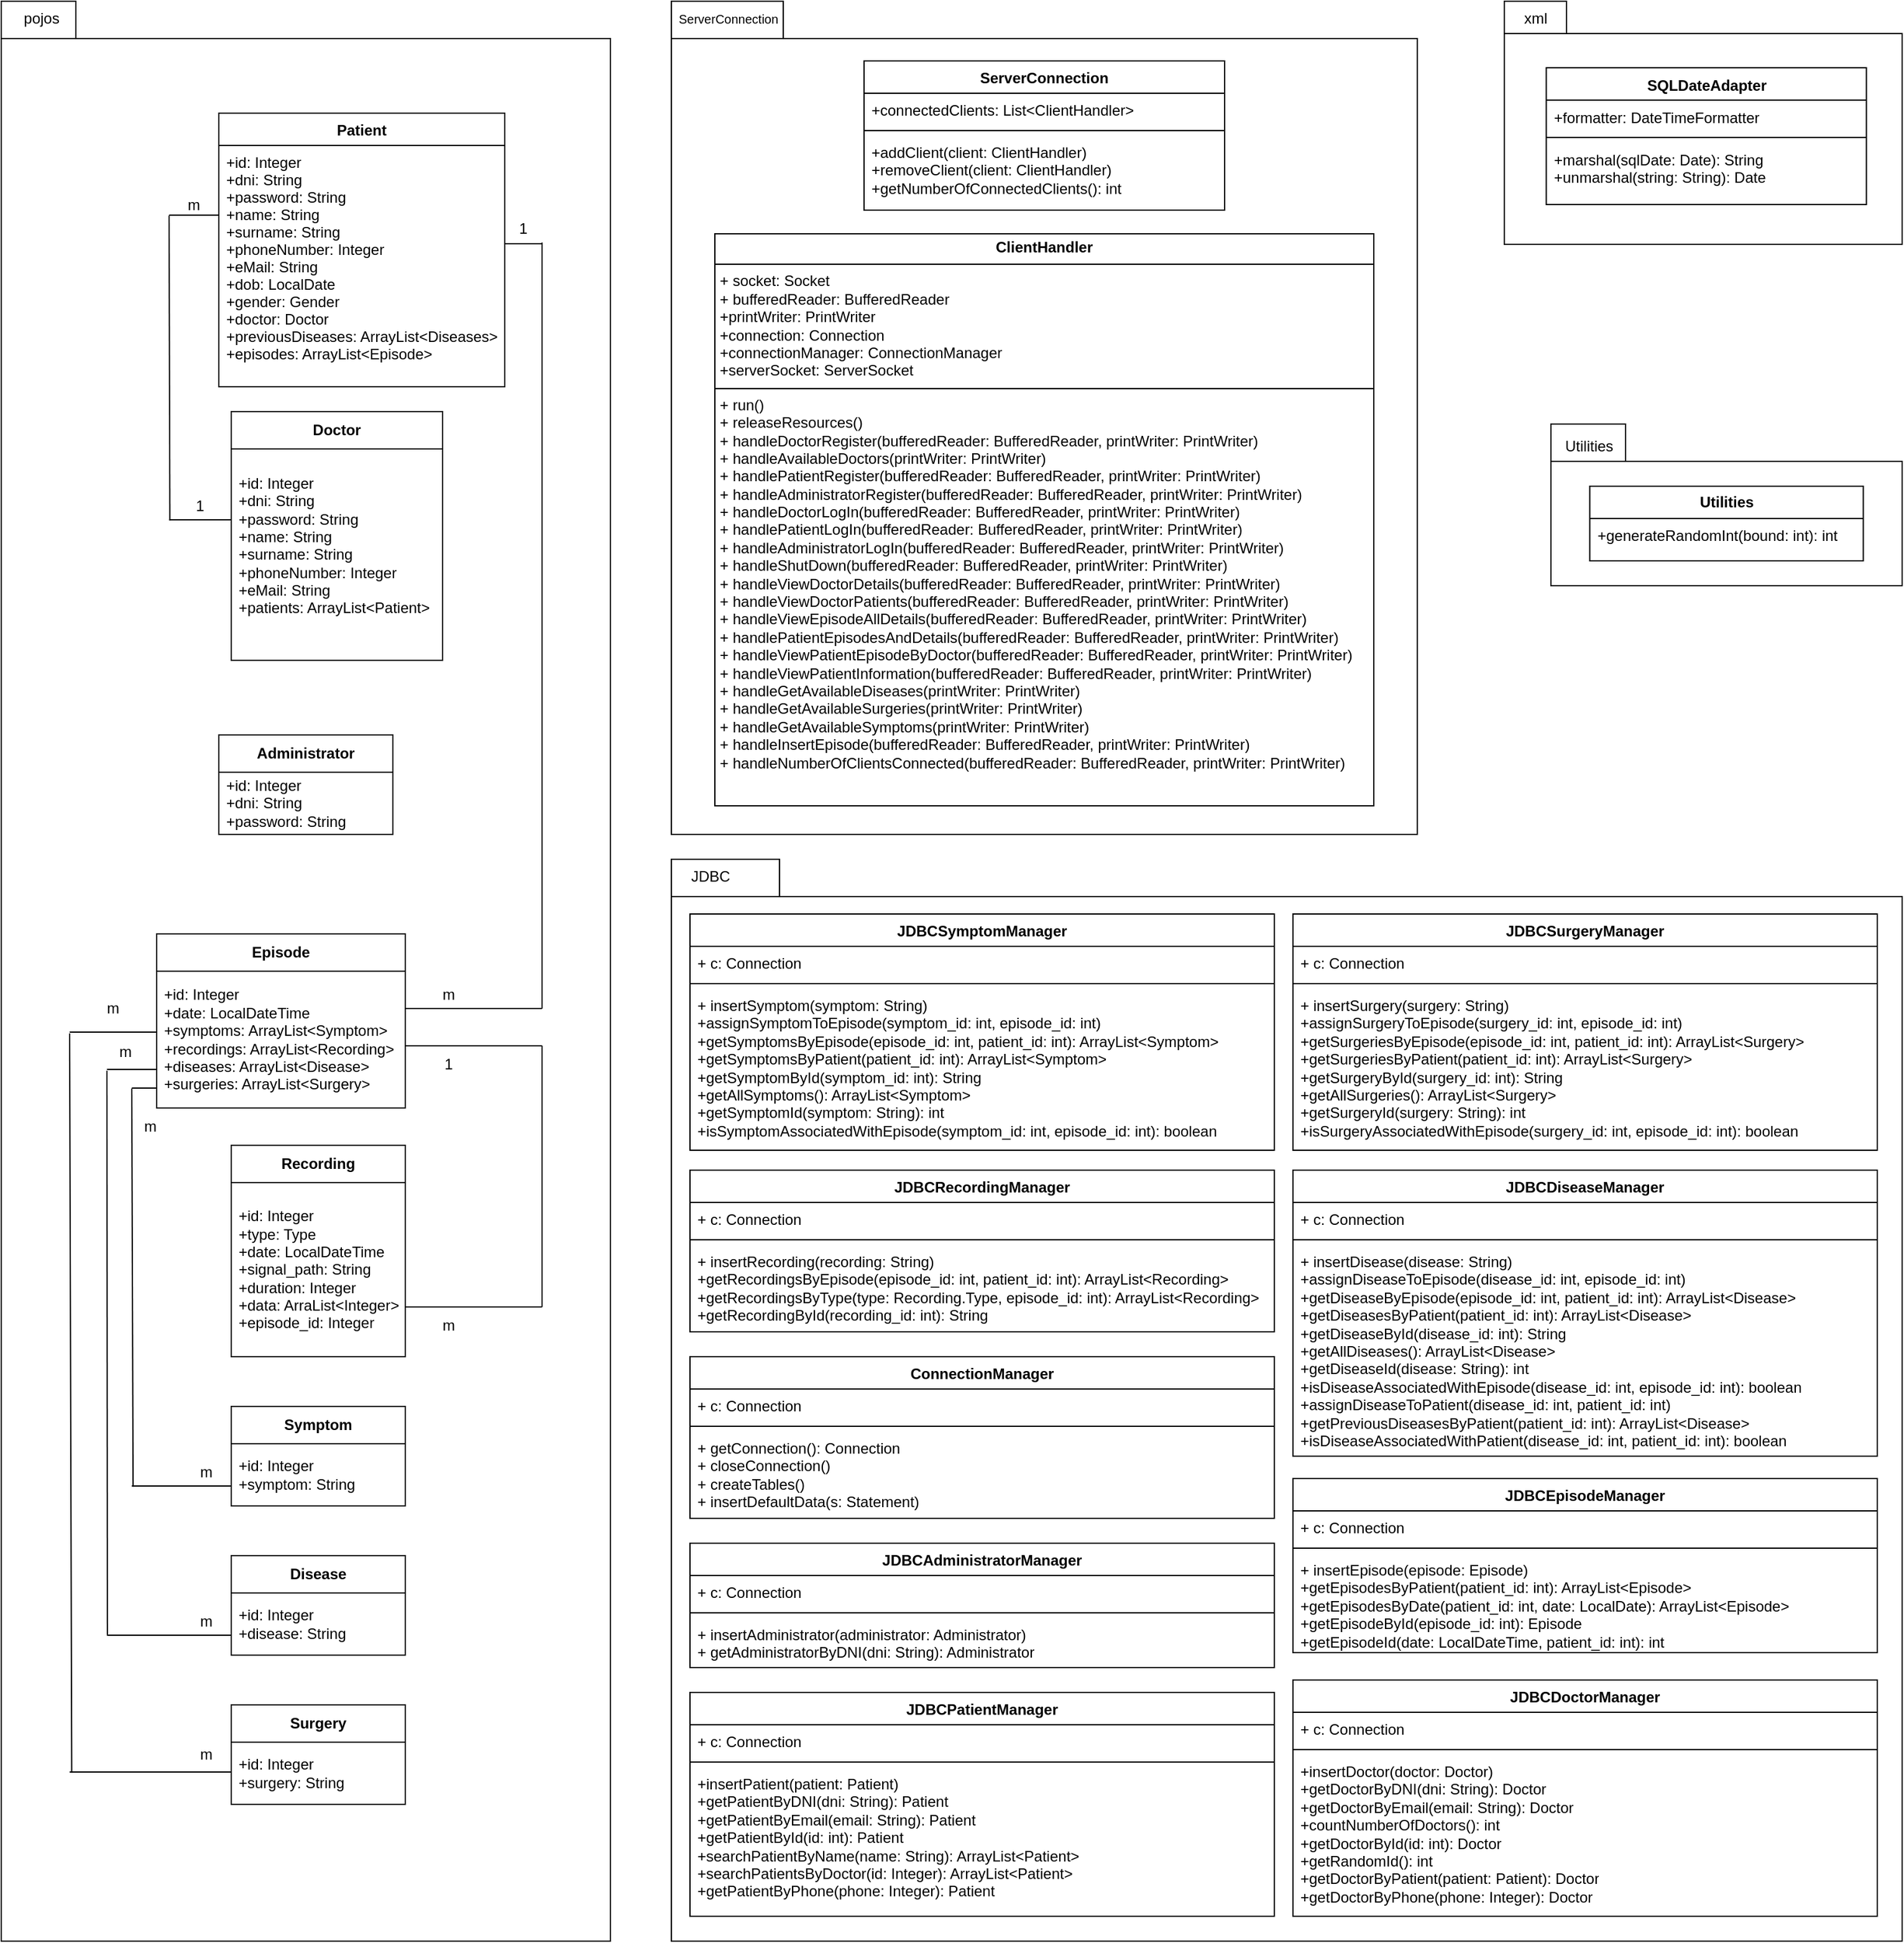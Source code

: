 <mxfile version="24.7.17">
  <diagram name="Page-1" id="b5b7bab2-c9e2-2cf4-8b2a-24fd1a2a6d21">
    <mxGraphModel dx="2607" dy="1595" grid="1" gridSize="10" guides="1" tooltips="1" connect="1" arrows="1" fold="1" page="1" pageScale="1" pageWidth="827" pageHeight="1169" background="none" math="0" shadow="0">
      <root>
        <mxCell id="0" />
        <mxCell id="1" parent="0" />
        <mxCell id="5eLfUW5XU-rrWtV8gKQU-41" value="" style="shape=folder;fontStyle=1;spacingTop=10;tabWidth=50;tabHeight=26;tabPosition=left;html=1;whiteSpace=wrap;" vertex="1" parent="1">
          <mxGeometry x="1724" y="160" width="320" height="195.5" as="geometry" />
        </mxCell>
        <mxCell id="7TiBjo5o14ytMJZtka74-466" value="" style="shape=folder;fontStyle=1;spacingTop=10;tabWidth=60;tabHeight=30;tabPosition=left;html=1;whiteSpace=wrap;" parent="1" vertex="1">
          <mxGeometry x="1761.5" y="500" width="282.5" height="130" as="geometry" />
        </mxCell>
        <mxCell id="YIBirZ61p6Ae0dMwOTf9-1" value="" style="shape=folder;fontStyle=1;spacingTop=10;tabWidth=60;tabHeight=30;tabPosition=left;html=1;whiteSpace=wrap;" parent="1" vertex="1">
          <mxGeometry x="515" y="160" width="490" height="1560" as="geometry" />
        </mxCell>
        <mxCell id="YIBirZ61p6Ae0dMwOTf9-2" value="Patient" style="swimlane;fontStyle=1;align=center;verticalAlign=top;childLayout=stackLayout;horizontal=1;startSize=26;horizontalStack=0;resizeParent=1;resizeLast=0;collapsible=1;marginBottom=0;rounded=0;shadow=0;strokeWidth=1;" parent="1" vertex="1">
          <mxGeometry x="690" y="250" width="230" height="220" as="geometry">
            <mxRectangle x="230" y="140" width="160" height="26" as="alternateBounds" />
          </mxGeometry>
        </mxCell>
        <mxCell id="YIBirZ61p6Ae0dMwOTf9-3" value="+id: Integer&#xa;+dni: String&#xa;+password: String&#xa;+name: String&#xa;+surname: String&#xa;+phoneNumber: Integer&#xa;+eMail: String&#xa;+dob: LocalDate&#xa;+gender: Gender&#xa;+doctor: Doctor&#xa;+previousDiseases: ArrayList&lt;Diseases&gt;&#xa;+episodes: ArrayList&lt;Episode&gt;&#xa;&#xa;" style="text;align=left;verticalAlign=top;spacingLeft=4;spacingRight=4;overflow=hidden;rotatable=0;points=[[0,0.5],[1,0.5]];portConstraint=eastwest;" parent="YIBirZ61p6Ae0dMwOTf9-2" vertex="1">
          <mxGeometry y="26" width="230" height="194" as="geometry" />
        </mxCell>
        <mxCell id="YIBirZ61p6Ae0dMwOTf9-4" value="&lt;b&gt;Doctor&lt;/b&gt;" style="swimlane;fontStyle=0;childLayout=stackLayout;horizontal=1;startSize=30;horizontalStack=0;resizeParent=1;resizeParentMax=0;resizeLast=0;collapsible=1;marginBottom=0;whiteSpace=wrap;html=1;" parent="1" vertex="1">
          <mxGeometry x="700" y="490" width="170" height="200" as="geometry" />
        </mxCell>
        <mxCell id="YIBirZ61p6Ae0dMwOTf9-5" value="+id: Integer&lt;div&gt;+dni: String&lt;/div&gt;&lt;div&gt;+password: String&lt;br&gt;&lt;div&gt;+name: String&lt;/div&gt;&lt;div&gt;+surname: String&lt;/div&gt;&lt;div&gt;&lt;span style=&quot;background-color: initial;&quot;&gt;+phoneNumber: Integer&lt;/span&gt;&lt;br&gt;&lt;/div&gt;&lt;div&gt;+eMail: String&lt;/div&gt;&lt;div&gt;+patients: ArrayList&amp;lt;Patient&amp;gt;&lt;/div&gt;&lt;div&gt;&lt;br&gt;&lt;/div&gt;&lt;/div&gt;" style="text;strokeColor=none;fillColor=none;align=left;verticalAlign=middle;spacingLeft=4;spacingRight=4;overflow=hidden;points=[[0,0.5],[1,0.5]];portConstraint=eastwest;rotatable=0;whiteSpace=wrap;html=1;" parent="YIBirZ61p6Ae0dMwOTf9-4" vertex="1">
          <mxGeometry y="30" width="170" height="170" as="geometry" />
        </mxCell>
        <mxCell id="YIBirZ61p6Ae0dMwOTf9-6" value="&lt;b&gt;Administrator&lt;/b&gt;" style="swimlane;fontStyle=0;childLayout=stackLayout;horizontal=1;startSize=30;horizontalStack=0;resizeParent=1;resizeParentMax=0;resizeLast=0;collapsible=1;marginBottom=0;whiteSpace=wrap;html=1;" parent="1" vertex="1">
          <mxGeometry x="690" y="750" width="140" height="80" as="geometry" />
        </mxCell>
        <mxCell id="YIBirZ61p6Ae0dMwOTf9-7" value="&lt;div&gt;+id: Integer&lt;br&gt;&lt;/div&gt;+dni: String&lt;div&gt;+password: String&lt;/div&gt;" style="text;strokeColor=none;fillColor=none;align=left;verticalAlign=middle;spacingLeft=4;spacingRight=4;overflow=hidden;points=[[0,0.5],[1,0.5]];portConstraint=eastwest;rotatable=0;whiteSpace=wrap;html=1;" parent="YIBirZ61p6Ae0dMwOTf9-6" vertex="1">
          <mxGeometry y="30" width="140" height="50" as="geometry" />
        </mxCell>
        <mxCell id="YIBirZ61p6Ae0dMwOTf9-10" value="&lt;b&gt;Episode&lt;/b&gt;" style="swimlane;fontStyle=0;childLayout=stackLayout;horizontal=1;startSize=30;horizontalStack=0;resizeParent=1;resizeParentMax=0;resizeLast=0;collapsible=1;marginBottom=0;whiteSpace=wrap;html=1;" parent="1" vertex="1">
          <mxGeometry x="640" y="910" width="200" height="140" as="geometry" />
        </mxCell>
        <mxCell id="YIBirZ61p6Ae0dMwOTf9-11" value="+id: Integer&lt;div&gt;+date: LocalDateTime&lt;/div&gt;&lt;div&gt;+symptoms: ArrayList&amp;lt;Symptom&amp;gt;&lt;/div&gt;&lt;div&gt;+recordings: ArrayList&amp;lt;Recording&amp;gt;&lt;br&gt;&lt;/div&gt;&lt;div&gt;+diseases: ArrayList&amp;lt;Disease&amp;gt;&lt;/div&gt;&lt;div&gt;+surgeries: ArrayList&amp;lt;Surgery&amp;gt;&lt;/div&gt;" style="text;strokeColor=none;fillColor=none;align=left;verticalAlign=middle;spacingLeft=4;spacingRight=4;overflow=hidden;points=[[0,0.5],[1,0.5]];portConstraint=eastwest;rotatable=0;whiteSpace=wrap;html=1;" parent="YIBirZ61p6Ae0dMwOTf9-10" vertex="1">
          <mxGeometry y="30" width="200" height="110" as="geometry" />
        </mxCell>
        <mxCell id="YIBirZ61p6Ae0dMwOTf9-12" value="&lt;b&gt;Recording&lt;/b&gt;" style="swimlane;fontStyle=0;childLayout=stackLayout;horizontal=1;startSize=30;horizontalStack=0;resizeParent=1;resizeParentMax=0;resizeLast=0;collapsible=1;marginBottom=0;whiteSpace=wrap;html=1;" parent="1" vertex="1">
          <mxGeometry x="700" y="1080" width="140" height="170" as="geometry" />
        </mxCell>
        <mxCell id="YIBirZ61p6Ae0dMwOTf9-13" value="+id: Integer&lt;div&gt;+type: Type&lt;/div&gt;&lt;div&gt;+date: LocalDateTime&lt;/div&gt;&lt;div&gt;+signal_path: String&lt;/div&gt;&lt;div&gt;+duration: Integer&lt;/div&gt;&lt;div&gt;+data: ArraList&amp;lt;Integer&amp;gt;&lt;/div&gt;&lt;div&gt;+episode_id: Integer&lt;/div&gt;" style="text;strokeColor=none;fillColor=none;align=left;verticalAlign=middle;spacingLeft=4;spacingRight=4;overflow=hidden;points=[[0,0.5],[1,0.5]];portConstraint=eastwest;rotatable=0;whiteSpace=wrap;html=1;" parent="YIBirZ61p6Ae0dMwOTf9-12" vertex="1">
          <mxGeometry y="30" width="140" height="140" as="geometry" />
        </mxCell>
        <mxCell id="YIBirZ61p6Ae0dMwOTf9-16" value="" style="line;strokeWidth=1;fillColor=none;align=left;verticalAlign=middle;spacingTop=-1;spacingLeft=3;spacingRight=3;rotatable=0;labelPosition=right;points=[];portConstraint=eastwest;strokeColor=inherit;" parent="1" vertex="1">
          <mxGeometry x="920" y="351" width="30" height="8" as="geometry" />
        </mxCell>
        <mxCell id="YIBirZ61p6Ae0dMwOTf9-17" value="" style="line;strokeWidth=1;fillColor=none;align=left;verticalAlign=middle;spacingTop=-1;spacingLeft=3;spacingRight=3;rotatable=0;labelPosition=right;points=[];portConstraint=eastwest;strokeColor=inherit;" parent="1" vertex="1">
          <mxGeometry x="840" y="966" width="110" height="8" as="geometry" />
        </mxCell>
        <mxCell id="YIBirZ61p6Ae0dMwOTf9-18" value="" style="endArrow=none;html=1;rounded=0;entryX=0.811;entryY=0.697;entryDx=0;entryDy=0;entryPerimeter=0;" parent="1" edge="1">
          <mxGeometry width="50" height="50" relative="1" as="geometry">
            <mxPoint x="950" y="970" as="sourcePoint" />
            <mxPoint x="950" y="353.996" as="targetPoint" />
          </mxGeometry>
        </mxCell>
        <mxCell id="YIBirZ61p6Ae0dMwOTf9-19" value="" style="line;strokeWidth=1;fillColor=none;align=left;verticalAlign=middle;spacingTop=-1;spacingLeft=3;spacingRight=3;rotatable=0;labelPosition=right;points=[];portConstraint=eastwest;strokeColor=inherit;" parent="1" vertex="1">
          <mxGeometry x="970" y="320" height="320" as="geometry" />
        </mxCell>
        <mxCell id="YIBirZ61p6Ae0dMwOTf9-22" value="1" style="text;html=1;align=center;verticalAlign=middle;whiteSpace=wrap;rounded=0;" parent="1" vertex="1">
          <mxGeometry x="845" y="1000" width="60" height="30" as="geometry" />
        </mxCell>
        <mxCell id="YIBirZ61p6Ae0dMwOTf9-23" value="1" style="text;html=1;align=center;verticalAlign=middle;whiteSpace=wrap;rounded=0;" parent="1" vertex="1">
          <mxGeometry x="905" y="328" width="60" height="30" as="geometry" />
        </mxCell>
        <mxCell id="YIBirZ61p6Ae0dMwOTf9-24" value="m" style="text;html=1;align=center;verticalAlign=middle;whiteSpace=wrap;rounded=0;" parent="1" vertex="1">
          <mxGeometry x="845" y="1210" width="60" height="30" as="geometry" />
        </mxCell>
        <mxCell id="YIBirZ61p6Ae0dMwOTf9-25" value="m" style="text;html=1;align=center;verticalAlign=middle;whiteSpace=wrap;rounded=0;" parent="1" vertex="1">
          <mxGeometry x="845" y="944" width="60" height="30" as="geometry" />
        </mxCell>
        <mxCell id="YIBirZ61p6Ae0dMwOTf9-26" value="1" style="text;html=1;align=center;verticalAlign=middle;whiteSpace=wrap;rounded=0;" parent="1" vertex="1">
          <mxGeometry x="645" y="551" width="60" height="30" as="geometry" />
        </mxCell>
        <mxCell id="YIBirZ61p6Ae0dMwOTf9-27" value="m" style="text;html=1;align=center;verticalAlign=middle;whiteSpace=wrap;rounded=0;" parent="1" vertex="1">
          <mxGeometry x="640" y="309" width="60" height="30" as="geometry" />
        </mxCell>
        <mxCell id="YIBirZ61p6Ae0dMwOTf9-28" value="" style="line;strokeWidth=1;fillColor=none;align=left;verticalAlign=middle;spacingTop=-1;spacingLeft=3;spacingRight=3;rotatable=0;labelPosition=right;points=[];portConstraint=eastwest;strokeColor=inherit;" parent="1" vertex="1">
          <mxGeometry x="650" y="328" width="40" height="8" as="geometry" />
        </mxCell>
        <mxCell id="YIBirZ61p6Ae0dMwOTf9-29" value="" style="endArrow=none;html=1;rounded=0;entryX=0;entryY=0.542;entryDx=0;entryDy=0;entryPerimeter=0;exitX=0.013;exitY=0.572;exitDx=0;exitDy=0;exitPerimeter=0;" parent="1" source="YIBirZ61p6Ae0dMwOTf9-30" target="YIBirZ61p6Ae0dMwOTf9-28" edge="1">
          <mxGeometry width="50" height="50" relative="1" as="geometry">
            <mxPoint x="653" y="570" as="sourcePoint" />
            <mxPoint x="1110" y="480" as="targetPoint" />
          </mxGeometry>
        </mxCell>
        <mxCell id="YIBirZ61p6Ae0dMwOTf9-30" value="" style="line;strokeWidth=1;fillColor=none;align=left;verticalAlign=middle;spacingTop=-1;spacingLeft=3;spacingRight=3;rotatable=0;labelPosition=right;points=[];portConstraint=eastwest;strokeColor=inherit;" parent="1" vertex="1">
          <mxGeometry x="650" y="573" width="50" height="8" as="geometry" />
        </mxCell>
        <mxCell id="5eLfUW5XU-rrWtV8gKQU-5" value="" style="endArrow=none;html=1;rounded=0;" edge="1" parent="1">
          <mxGeometry width="50" height="50" relative="1" as="geometry">
            <mxPoint x="950" y="1210" as="sourcePoint" />
            <mxPoint x="950" y="1000" as="targetPoint" />
          </mxGeometry>
        </mxCell>
        <mxCell id="5eLfUW5XU-rrWtV8gKQU-6" value="" style="endArrow=none;html=1;rounded=0;" edge="1" parent="1">
          <mxGeometry width="50" height="50" relative="1" as="geometry">
            <mxPoint x="840" y="1210" as="sourcePoint" />
            <mxPoint x="950" y="1210" as="targetPoint" />
          </mxGeometry>
        </mxCell>
        <mxCell id="5eLfUW5XU-rrWtV8gKQU-7" value="" style="endArrow=none;html=1;rounded=0;" edge="1" parent="1">
          <mxGeometry width="50" height="50" relative="1" as="geometry">
            <mxPoint x="840" y="1000" as="sourcePoint" />
            <mxPoint x="950" y="1000" as="targetPoint" />
          </mxGeometry>
        </mxCell>
        <mxCell id="5eLfUW5XU-rrWtV8gKQU-8" value="&lt;b&gt;Symptom&lt;/b&gt;" style="swimlane;fontStyle=0;childLayout=stackLayout;horizontal=1;startSize=30;horizontalStack=0;resizeParent=1;resizeParentMax=0;resizeLast=0;collapsible=1;marginBottom=0;whiteSpace=wrap;html=1;" vertex="1" parent="1">
          <mxGeometry x="700" y="1290" width="140" height="80" as="geometry" />
        </mxCell>
        <mxCell id="5eLfUW5XU-rrWtV8gKQU-9" value="+id: Integer&lt;div&gt;+symptom: String&lt;/div&gt;" style="text;strokeColor=none;fillColor=none;align=left;verticalAlign=middle;spacingLeft=4;spacingRight=4;overflow=hidden;points=[[0,0.5],[1,0.5]];portConstraint=eastwest;rotatable=0;whiteSpace=wrap;html=1;" vertex="1" parent="5eLfUW5XU-rrWtV8gKQU-8">
          <mxGeometry y="30" width="140" height="50" as="geometry" />
        </mxCell>
        <mxCell id="5eLfUW5XU-rrWtV8gKQU-11" value="&lt;b&gt;Disease&lt;/b&gt;" style="swimlane;fontStyle=0;childLayout=stackLayout;horizontal=1;startSize=30;horizontalStack=0;resizeParent=1;resizeParentMax=0;resizeLast=0;collapsible=1;marginBottom=0;whiteSpace=wrap;html=1;" vertex="1" parent="1">
          <mxGeometry x="700" y="1410" width="140" height="80" as="geometry" />
        </mxCell>
        <mxCell id="5eLfUW5XU-rrWtV8gKQU-12" value="+id: Integer&lt;div&gt;+disease: String&lt;/div&gt;" style="text;strokeColor=none;fillColor=none;align=left;verticalAlign=middle;spacingLeft=4;spacingRight=4;overflow=hidden;points=[[0,0.5],[1,0.5]];portConstraint=eastwest;rotatable=0;whiteSpace=wrap;html=1;" vertex="1" parent="5eLfUW5XU-rrWtV8gKQU-11">
          <mxGeometry y="30" width="140" height="50" as="geometry" />
        </mxCell>
        <mxCell id="5eLfUW5XU-rrWtV8gKQU-13" value="&lt;b&gt;Surgery&lt;/b&gt;" style="swimlane;fontStyle=0;childLayout=stackLayout;horizontal=1;startSize=30;horizontalStack=0;resizeParent=1;resizeParentMax=0;resizeLast=0;collapsible=1;marginBottom=0;whiteSpace=wrap;html=1;" vertex="1" parent="1">
          <mxGeometry x="700" y="1530" width="140" height="80" as="geometry" />
        </mxCell>
        <mxCell id="5eLfUW5XU-rrWtV8gKQU-14" value="+id: Integer&lt;div&gt;+surgery: String&lt;/div&gt;" style="text;strokeColor=none;fillColor=none;align=left;verticalAlign=middle;spacingLeft=4;spacingRight=4;overflow=hidden;points=[[0,0.5],[1,0.5]];portConstraint=eastwest;rotatable=0;whiteSpace=wrap;html=1;" vertex="1" parent="5eLfUW5XU-rrWtV8gKQU-13">
          <mxGeometry y="30" width="140" height="50" as="geometry" />
        </mxCell>
        <mxCell id="5eLfUW5XU-rrWtV8gKQU-20" value="" style="line;strokeWidth=1;fillColor=none;align=left;verticalAlign=middle;spacingTop=-1;spacingLeft=3;spacingRight=3;rotatable=0;labelPosition=right;points=[];portConstraint=eastwest;strokeColor=inherit;" vertex="1" parent="1">
          <mxGeometry x="620" y="1030" width="20" height="8" as="geometry" />
        </mxCell>
        <mxCell id="5eLfUW5XU-rrWtV8gKQU-21" value="" style="endArrow=none;html=1;rounded=0;entryX=0;entryY=0.542;entryDx=0;entryDy=0;entryPerimeter=0;exitX=0.013;exitY=0.572;exitDx=0;exitDy=0;exitPerimeter=0;" edge="1" parent="1" source="5eLfUW5XU-rrWtV8gKQU-22" target="5eLfUW5XU-rrWtV8gKQU-20">
          <mxGeometry width="50" height="50" relative="1" as="geometry">
            <mxPoint x="603" y="1272" as="sourcePoint" />
            <mxPoint x="1060" y="1182" as="targetPoint" />
          </mxGeometry>
        </mxCell>
        <mxCell id="5eLfUW5XU-rrWtV8gKQU-22" value="" style="line;strokeWidth=1;fillColor=none;align=left;verticalAlign=middle;spacingTop=-1;spacingLeft=3;spacingRight=3;rotatable=0;labelPosition=right;points=[];portConstraint=eastwest;strokeColor=inherit;" vertex="1" parent="1">
          <mxGeometry x="620" y="1350" width="80" height="8" as="geometry" />
        </mxCell>
        <mxCell id="5eLfUW5XU-rrWtV8gKQU-23" value="" style="line;strokeWidth=1;fillColor=none;align=left;verticalAlign=middle;spacingTop=-1;spacingLeft=3;spacingRight=3;rotatable=0;labelPosition=right;points=[];portConstraint=eastwest;strokeColor=inherit;" vertex="1" parent="1">
          <mxGeometry x="600" y="880" width="40" height="278" as="geometry" />
        </mxCell>
        <mxCell id="5eLfUW5XU-rrWtV8gKQU-24" value="" style="endArrow=none;html=1;rounded=0;exitX=0.004;exitY=0.44;exitDx=0;exitDy=0;exitPerimeter=0;" edge="1" parent="1" source="5eLfUW5XU-rrWtV8gKQU-25">
          <mxGeometry width="50" height="50" relative="1" as="geometry">
            <mxPoint x="601.3" y="1449.996" as="sourcePoint" />
            <mxPoint x="600" y="1020" as="targetPoint" />
          </mxGeometry>
        </mxCell>
        <mxCell id="5eLfUW5XU-rrWtV8gKQU-25" value="" style="line;strokeWidth=1;fillColor=none;align=left;verticalAlign=middle;spacingTop=-1;spacingLeft=3;spacingRight=3;rotatable=0;labelPosition=right;points=[];portConstraint=eastwest;strokeColor=inherit;" vertex="1" parent="1">
          <mxGeometry x="600" y="1470" width="100" height="8" as="geometry" />
        </mxCell>
        <mxCell id="5eLfUW5XU-rrWtV8gKQU-26" value="m" style="text;html=1;align=center;verticalAlign=middle;whiteSpace=wrap;rounded=0;" vertex="1" parent="1">
          <mxGeometry x="585" y="990" width="60" height="30" as="geometry" />
        </mxCell>
        <mxCell id="5eLfUW5XU-rrWtV8gKQU-27" value="m" style="text;html=1;align=center;verticalAlign=middle;whiteSpace=wrap;rounded=0;" vertex="1" parent="1">
          <mxGeometry x="605" y="1050" width="60" height="30" as="geometry" />
        </mxCell>
        <mxCell id="5eLfUW5XU-rrWtV8gKQU-28" value="m" style="text;html=1;align=center;verticalAlign=middle;whiteSpace=wrap;rounded=0;" vertex="1" parent="1">
          <mxGeometry x="650" y="1448" width="60" height="30" as="geometry" />
        </mxCell>
        <mxCell id="5eLfUW5XU-rrWtV8gKQU-29" value="m" style="text;html=1;align=center;verticalAlign=middle;whiteSpace=wrap;rounded=0;" vertex="1" parent="1">
          <mxGeometry x="650" y="1328" width="60" height="30" as="geometry" />
        </mxCell>
        <mxCell id="5eLfUW5XU-rrWtV8gKQU-32" value="" style="line;strokeWidth=1;fillColor=none;align=left;verticalAlign=middle;spacingTop=-1;spacingLeft=3;spacingRight=3;rotatable=0;labelPosition=right;points=[];portConstraint=eastwest;strokeColor=inherit;" vertex="1" parent="1">
          <mxGeometry x="570" y="710" width="70" height="558" as="geometry" />
        </mxCell>
        <mxCell id="5eLfUW5XU-rrWtV8gKQU-33" value="" style="endArrow=none;html=1;rounded=0;entryX=0;entryY=0.542;entryDx=0;entryDy=0;entryPerimeter=0;exitX=0.013;exitY=0.572;exitDx=0;exitDy=0;exitPerimeter=0;" edge="1" parent="1" source="5eLfUW5XU-rrWtV8gKQU-34" target="5eLfUW5XU-rrWtV8gKQU-32">
          <mxGeometry width="50" height="50" relative="1" as="geometry">
            <mxPoint x="603" y="1502" as="sourcePoint" />
            <mxPoint x="1060" y="1412" as="targetPoint" />
            <Array as="points">
              <mxPoint x="570" y="990" />
            </Array>
          </mxGeometry>
        </mxCell>
        <mxCell id="5eLfUW5XU-rrWtV8gKQU-34" value="" style="line;strokeWidth=1;fillColor=none;align=left;verticalAlign=middle;spacingTop=-1;spacingLeft=3;spacingRight=3;rotatable=0;labelPosition=right;points=[];portConstraint=eastwest;strokeColor=inherit;" vertex="1" parent="1">
          <mxGeometry x="570" y="1580" width="130" height="8" as="geometry" />
        </mxCell>
        <mxCell id="5eLfUW5XU-rrWtV8gKQU-35" value="m" style="text;html=1;align=center;verticalAlign=middle;whiteSpace=wrap;rounded=0;" vertex="1" parent="1">
          <mxGeometry x="575" y="955" width="60" height="30" as="geometry" />
        </mxCell>
        <mxCell id="5eLfUW5XU-rrWtV8gKQU-36" value="m" style="text;html=1;align=center;verticalAlign=middle;whiteSpace=wrap;rounded=0;" vertex="1" parent="1">
          <mxGeometry x="650" y="1555" width="60" height="30" as="geometry" />
        </mxCell>
        <mxCell id="5eLfUW5XU-rrWtV8gKQU-37" value="SQLDateAdapter" style="swimlane;fontStyle=1;align=center;verticalAlign=top;childLayout=stackLayout;horizontal=1;startSize=26;horizontalStack=0;resizeParent=1;resizeParentMax=0;resizeLast=0;collapsible=1;marginBottom=0;whiteSpace=wrap;html=1;" vertex="1" parent="1">
          <mxGeometry x="1757.75" y="213.5" width="257.5" height="110" as="geometry" />
        </mxCell>
        <mxCell id="5eLfUW5XU-rrWtV8gKQU-38" value="+formatter: DateTimeFormatter" style="text;strokeColor=none;fillColor=none;align=left;verticalAlign=top;spacingLeft=4;spacingRight=4;overflow=hidden;rotatable=0;points=[[0,0.5],[1,0.5]];portConstraint=eastwest;whiteSpace=wrap;html=1;" vertex="1" parent="5eLfUW5XU-rrWtV8gKQU-37">
          <mxGeometry y="26" width="257.5" height="26" as="geometry" />
        </mxCell>
        <mxCell id="5eLfUW5XU-rrWtV8gKQU-39" value="" style="line;strokeWidth=1;fillColor=none;align=left;verticalAlign=middle;spacingTop=-1;spacingLeft=3;spacingRight=3;rotatable=0;labelPosition=right;points=[];portConstraint=eastwest;strokeColor=inherit;" vertex="1" parent="5eLfUW5XU-rrWtV8gKQU-37">
          <mxGeometry y="52" width="257.5" height="8" as="geometry" />
        </mxCell>
        <mxCell id="5eLfUW5XU-rrWtV8gKQU-40" value="+marshal(sqlDate: Date): String&lt;div&gt;+unmarshal(string: String): Date&lt;/div&gt;" style="text;strokeColor=none;fillColor=none;align=left;verticalAlign=top;spacingLeft=4;spacingRight=4;overflow=hidden;rotatable=0;points=[[0,0.5],[1,0.5]];portConstraint=eastwest;whiteSpace=wrap;html=1;" vertex="1" parent="5eLfUW5XU-rrWtV8gKQU-37">
          <mxGeometry y="60" width="257.5" height="50" as="geometry" />
        </mxCell>
        <mxCell id="5eLfUW5XU-rrWtV8gKQU-42" value="xml" style="text;strokeColor=none;fillColor=none;spacingLeft=4;spacingRight=4;overflow=hidden;rotatable=0;points=[[0,0.5],[1,0.5]];portConstraint=eastwest;fontSize=12;whiteSpace=wrap;html=1;" vertex="1" parent="1">
          <mxGeometry x="1734" y="160" width="40" height="30" as="geometry" />
        </mxCell>
        <mxCell id="5eLfUW5XU-rrWtV8gKQU-43" value="&lt;div style=&quot;&quot;&gt;&lt;span style=&quot;background-color: initial;&quot;&gt;&lt;font style=&quot;font-size: 12px;&quot;&gt;pojos&lt;/font&gt;&lt;/span&gt;&lt;/div&gt;" style="text;strokeColor=none;fillColor=none;spacingLeft=4;spacingRight=4;overflow=hidden;rotatable=0;points=[[0,0.5],[1,0.5]];portConstraint=eastwest;fontSize=12;whiteSpace=wrap;html=1;align=center;" vertex="1" parent="1">
          <mxGeometry x="520" y="160" width="55" height="20" as="geometry" />
        </mxCell>
        <mxCell id="5eLfUW5XU-rrWtV8gKQU-45" value="&lt;b&gt;Utilities&lt;/b&gt;" style="swimlane;fontStyle=0;childLayout=stackLayout;horizontal=1;startSize=26;fillColor=none;horizontalStack=0;resizeParent=1;resizeParentMax=0;resizeLast=0;collapsible=1;marginBottom=0;whiteSpace=wrap;html=1;" vertex="1" parent="1">
          <mxGeometry x="1792.75" y="550" width="220" height="60" as="geometry" />
        </mxCell>
        <mxCell id="5eLfUW5XU-rrWtV8gKQU-46" value="+generateRandomInt(bound: int): int" style="text;strokeColor=none;fillColor=none;align=left;verticalAlign=top;spacingLeft=4;spacingRight=4;overflow=hidden;rotatable=0;points=[[0,0.5],[1,0.5]];portConstraint=eastwest;whiteSpace=wrap;html=1;" vertex="1" parent="5eLfUW5XU-rrWtV8gKQU-45">
          <mxGeometry y="26" width="220" height="34" as="geometry" />
        </mxCell>
        <mxCell id="5eLfUW5XU-rrWtV8gKQU-49" value="&lt;font style=&quot;font-size: 12px;&quot;&gt;Utilities&lt;/font&gt;" style="text;strokeColor=none;fillColor=none;spacingLeft=4;spacingRight=4;overflow=hidden;rotatable=0;points=[[0,0.5],[1,0.5]];portConstraint=eastwest;fontSize=12;whiteSpace=wrap;html=1;" vertex="1" parent="1">
          <mxGeometry x="1766.5" y="504" width="50" height="30" as="geometry" />
        </mxCell>
        <mxCell id="5eLfUW5XU-rrWtV8gKQU-50" value="" style="shape=folder;fontStyle=1;spacingTop=10;tabWidth=90;tabHeight=30;tabPosition=left;html=1;whiteSpace=wrap;" vertex="1" parent="1">
          <mxGeometry x="1054" y="160" width="600" height="670" as="geometry" />
        </mxCell>
        <mxCell id="5eLfUW5XU-rrWtV8gKQU-51" value="&lt;font style=&quot;font-size: 10px;&quot;&gt;ServerConnection&lt;/font&gt;" style="text;strokeColor=none;fillColor=none;spacingLeft=4;spacingRight=4;overflow=hidden;rotatable=0;points=[[0,0.5],[1,0.5]];portConstraint=eastwest;fontSize=12;whiteSpace=wrap;html=1;" vertex="1" parent="1">
          <mxGeometry x="1054" y="160" width="120" height="30" as="geometry" />
        </mxCell>
        <mxCell id="5eLfUW5XU-rrWtV8gKQU-57" value="ServerConnection" style="swimlane;fontStyle=1;align=center;verticalAlign=top;childLayout=stackLayout;horizontal=1;startSize=26;horizontalStack=0;resizeParent=1;resizeParentMax=0;resizeLast=0;collapsible=1;marginBottom=0;whiteSpace=wrap;html=1;" vertex="1" parent="1">
          <mxGeometry x="1209" y="208" width="290" height="120" as="geometry" />
        </mxCell>
        <mxCell id="5eLfUW5XU-rrWtV8gKQU-58" value="+connectedClients: List&amp;lt;ClientHandler&amp;gt;" style="text;strokeColor=none;fillColor=none;align=left;verticalAlign=top;spacingLeft=4;spacingRight=4;overflow=hidden;rotatable=0;points=[[0,0.5],[1,0.5]];portConstraint=eastwest;whiteSpace=wrap;html=1;" vertex="1" parent="5eLfUW5XU-rrWtV8gKQU-57">
          <mxGeometry y="26" width="290" height="26" as="geometry" />
        </mxCell>
        <mxCell id="5eLfUW5XU-rrWtV8gKQU-59" value="" style="line;strokeWidth=1;fillColor=none;align=left;verticalAlign=middle;spacingTop=-1;spacingLeft=3;spacingRight=3;rotatable=0;labelPosition=right;points=[];portConstraint=eastwest;strokeColor=inherit;" vertex="1" parent="5eLfUW5XU-rrWtV8gKQU-57">
          <mxGeometry y="52" width="290" height="8" as="geometry" />
        </mxCell>
        <mxCell id="5eLfUW5XU-rrWtV8gKQU-60" value="+addClient(client: ClientHandler)&lt;div&gt;+removeClient(client: ClientHandler)&lt;div&gt;+getNumberOfConnectedClients(): int&lt;div&gt;&lt;br&gt;&lt;/div&gt;&lt;/div&gt;&lt;/div&gt;" style="text;strokeColor=none;fillColor=none;align=left;verticalAlign=top;spacingLeft=4;spacingRight=4;overflow=hidden;rotatable=0;points=[[0,0.5],[1,0.5]];portConstraint=eastwest;whiteSpace=wrap;html=1;" vertex="1" parent="5eLfUW5XU-rrWtV8gKQU-57">
          <mxGeometry y="60" width="290" height="60" as="geometry" />
        </mxCell>
        <mxCell id="5eLfUW5XU-rrWtV8gKQU-61" value="&lt;p style=&quot;margin:0px;margin-top:4px;text-align:center;&quot;&gt;&lt;b&gt;ClientHandler&lt;/b&gt;&lt;/p&gt;&lt;hr size=&quot;1&quot; style=&quot;border-style:solid;&quot;&gt;&lt;p style=&quot;margin:0px;margin-left:4px;&quot;&gt;+ socket: Socket&lt;/p&gt;&lt;p style=&quot;margin:0px;margin-left:4px;&quot;&gt;+ bufferedReader: BufferedReader&lt;/p&gt;&lt;p style=&quot;margin:0px;margin-left:4px;&quot;&gt;+printWriter: PrintWriter&lt;/p&gt;&lt;p style=&quot;margin:0px;margin-left:4px;&quot;&gt;+connection: Connection&lt;/p&gt;&lt;p style=&quot;margin:0px;margin-left:4px;&quot;&gt;+connectionManager: ConnectionManager&lt;/p&gt;&lt;p style=&quot;margin:0px;margin-left:4px;&quot;&gt;+serverSocket: ServerSocket&lt;/p&gt;&lt;hr size=&quot;1&quot; style=&quot;border-style:solid;&quot;&gt;&lt;p style=&quot;margin:0px;margin-left:4px;&quot;&gt;+ run()&lt;/p&gt;&lt;p style=&quot;margin:0px;margin-left:4px;&quot;&gt;+ releaseResources()&lt;/p&gt;&lt;p style=&quot;margin:0px;margin-left:4px;&quot;&gt;+ handleDoctorRegister(bufferedReader: BufferedReader, printWriter: PrintWriter)&lt;/p&gt;&lt;p style=&quot;margin: 0px 0px 0px 4px;&quot;&gt;+ handleAvailableDoctors(printWriter: PrintWriter)&lt;/p&gt;&lt;p style=&quot;margin: 0px 0px 0px 4px;&quot;&gt;+ handlePatientRegister(bufferedReader: BufferedReader, printWriter: PrintWriter)&lt;/p&gt;&lt;p style=&quot;margin: 0px 0px 0px 4px;&quot;&gt;+ handleAdministratorRegister(bufferedReader: BufferedReader, printWriter: PrintWriter)&lt;/p&gt;&lt;p style=&quot;margin: 0px 0px 0px 4px;&quot;&gt;+ handleDoctorLogIn(bufferedReader: BufferedReader, printWriter: PrintWriter)&lt;/p&gt;&lt;p style=&quot;margin: 0px 0px 0px 4px;&quot;&gt;+ handlePatientLogIn(bufferedReader: BufferedReader, printWriter: PrintWriter)&lt;/p&gt;&lt;p style=&quot;margin: 0px 0px 0px 4px;&quot;&gt;+ handleAdministratorLogIn(bufferedReader: BufferedReader, printWriter: PrintWriter)&lt;/p&gt;&lt;p style=&quot;margin: 0px 0px 0px 4px;&quot;&gt;+ handleShutDown(bufferedReader: BufferedReader, printWriter: PrintWriter)&lt;/p&gt;&lt;p style=&quot;margin: 0px 0px 0px 4px;&quot;&gt;+ handleViewDoctorDetails(bufferedReader: BufferedReader, printWriter: PrintWriter)&lt;/p&gt;&lt;p style=&quot;margin: 0px 0px 0px 4px;&quot;&gt;+ handleViewDoctorPatients(bufferedReader: BufferedReader, printWriter: PrintWriter)&lt;/p&gt;&lt;p style=&quot;margin: 0px 0px 0px 4px;&quot;&gt;+ handleViewEpisodeAllDetails(bufferedReader: BufferedReader, printWriter: PrintWriter)&lt;/p&gt;&lt;p style=&quot;margin: 0px 0px 0px 4px;&quot;&gt;+ handlePatientEpisodesAndDetails(bufferedReader: BufferedReader, printWriter: PrintWriter)&lt;/p&gt;&lt;p style=&quot;margin: 0px 0px 0px 4px;&quot;&gt;+ handleViewPatientEpisodeByDoctor(bufferedReader: BufferedReader, printWriter: PrintWriter)&lt;/p&gt;&lt;p style=&quot;margin: 0px 0px 0px 4px;&quot;&gt;+ handleViewPatientInformation(&lt;span style=&quot;background-color: initial;&quot;&gt;bufferedReader: BufferedReader, printWriter: PrintWriter)&lt;/span&gt;&lt;/p&gt;&lt;p style=&quot;margin: 0px 0px 0px 4px;&quot;&gt;+ handleGetAvailableDiseases(printWriter: PrintWriter)&lt;/p&gt;&lt;p style=&quot;margin: 0px 0px 0px 4px;&quot;&gt;+ handleGetAvailableSurgeries(printWriter: PrintWriter)&lt;/p&gt;&lt;p style=&quot;margin: 0px 0px 0px 4px;&quot;&gt;&lt;span style=&quot;background-color: initial;&quot;&gt;+ handleGetAvailableSymptoms(printWriter: PrintWriter)&lt;/span&gt;&lt;br&gt;&lt;/p&gt;&lt;p style=&quot;margin: 0px 0px 0px 4px;&quot;&gt;&lt;span style=&quot;background-color: initial;&quot;&gt;+ handleInsertEpisode(bufferedReader: BufferedReader, printWriter: PrintWriter)&lt;/span&gt;&lt;/p&gt;&lt;p style=&quot;margin: 0px 0px 0px 4px;&quot;&gt;+ handleNumberOfClientsConnected(bufferedReader: BufferedReader, printWriter: PrintWriter)&lt;span style=&quot;background-color: initial;&quot;&gt;&lt;br&gt;&lt;/span&gt;&lt;/p&gt;" style="verticalAlign=top;align=left;overflow=fill;html=1;whiteSpace=wrap;" vertex="1" parent="1">
          <mxGeometry x="1089" y="347" width="530" height="460" as="geometry" />
        </mxCell>
        <mxCell id="5eLfUW5XU-rrWtV8gKQU-63" value="" style="shape=folder;fontStyle=1;spacingTop=10;tabWidth=60;tabHeight=30;tabPosition=left;html=1;whiteSpace=wrap;" vertex="1" parent="1">
          <mxGeometry x="1054" y="850" width="990" height="870" as="geometry" />
        </mxCell>
        <mxCell id="5eLfUW5XU-rrWtV8gKQU-64" value="JDBC" style="text;strokeColor=none;fillColor=none;spacingLeft=4;spacingRight=4;overflow=hidden;rotatable=0;points=[[0,0.5],[1,0.5]];portConstraint=eastwest;fontSize=12;whiteSpace=wrap;html=1;" vertex="1" parent="1">
          <mxGeometry x="1064" y="850" width="50" height="30" as="geometry" />
        </mxCell>
        <mxCell id="5eLfUW5XU-rrWtV8gKQU-65" value="JDBCSymptomManager" style="swimlane;fontStyle=1;align=center;verticalAlign=top;childLayout=stackLayout;horizontal=1;startSize=26;horizontalStack=0;resizeParent=1;resizeParentMax=0;resizeLast=0;collapsible=1;marginBottom=0;whiteSpace=wrap;html=1;" vertex="1" parent="1">
          <mxGeometry x="1069" y="894" width="470" height="190" as="geometry" />
        </mxCell>
        <mxCell id="5eLfUW5XU-rrWtV8gKQU-66" value="+ c: Connection" style="text;strokeColor=none;fillColor=none;align=left;verticalAlign=top;spacingLeft=4;spacingRight=4;overflow=hidden;rotatable=0;points=[[0,0.5],[1,0.5]];portConstraint=eastwest;whiteSpace=wrap;html=1;" vertex="1" parent="5eLfUW5XU-rrWtV8gKQU-65">
          <mxGeometry y="26" width="470" height="26" as="geometry" />
        </mxCell>
        <mxCell id="5eLfUW5XU-rrWtV8gKQU-67" value="" style="line;strokeWidth=1;fillColor=none;align=left;verticalAlign=middle;spacingTop=-1;spacingLeft=3;spacingRight=3;rotatable=0;labelPosition=right;points=[];portConstraint=eastwest;strokeColor=inherit;" vertex="1" parent="5eLfUW5XU-rrWtV8gKQU-65">
          <mxGeometry y="52" width="470" height="8" as="geometry" />
        </mxCell>
        <mxCell id="5eLfUW5XU-rrWtV8gKQU-68" value="+ insertSymptom(symptom: String)&lt;div&gt;+assignSymptomToEpisode(symptom_id: int, episode_id: int)&lt;/div&gt;&lt;div&gt;+getSymptomsByEpisode(episode_id: int, patient&lt;span style=&quot;background-color: initial;&quot;&gt;_id: int&lt;/span&gt;&lt;span style=&quot;background-color: initial;&quot;&gt;): ArrayList&amp;lt;Symptom&amp;gt;&lt;/span&gt;&lt;/div&gt;&lt;div&gt;+getSymptomsByPatient(patient&lt;span style=&quot;background-color: initial;&quot;&gt;_id: int&lt;/span&gt;&lt;span style=&quot;background-color: initial;&quot;&gt;): ArrayList&amp;lt;Symptom&amp;gt;&lt;/span&gt;&lt;/div&gt;&lt;div&gt;+getSymptomById(symptom_id: int&lt;span style=&quot;background-color: initial;&quot;&gt;): String&lt;/span&gt;&lt;/div&gt;&lt;div&gt;&lt;/div&gt;&lt;div&gt;&lt;span style=&quot;background-color: initial;&quot;&gt;+getAllSymptoms(&lt;/span&gt;&lt;span style=&quot;background-color: initial;&quot;&gt;): ArrayList&amp;lt;Symptom&amp;gt;&lt;/span&gt;&lt;br&gt;&lt;/div&gt;&lt;div&gt;+getSymptomId(symptom: String&lt;span style=&quot;background-color: initial;&quot;&gt;): int&lt;/span&gt;&lt;/div&gt;&lt;div&gt;&lt;div&gt;+isSymptomAssociatedWithEpisode(symptom_id: int, episode_id: int): boolean&lt;/div&gt;&lt;/div&gt;&lt;div&gt;&lt;br&gt;&lt;/div&gt;" style="text;strokeColor=none;fillColor=none;align=left;verticalAlign=top;spacingLeft=4;spacingRight=4;overflow=hidden;rotatable=0;points=[[0,0.5],[1,0.5]];portConstraint=eastwest;whiteSpace=wrap;html=1;" vertex="1" parent="5eLfUW5XU-rrWtV8gKQU-65">
          <mxGeometry y="60" width="470" height="130" as="geometry" />
        </mxCell>
        <mxCell id="5eLfUW5XU-rrWtV8gKQU-70" value="JDBCSurgeryManager" style="swimlane;fontStyle=1;align=center;verticalAlign=top;childLayout=stackLayout;horizontal=1;startSize=26;horizontalStack=0;resizeParent=1;resizeParentMax=0;resizeLast=0;collapsible=1;marginBottom=0;whiteSpace=wrap;html=1;" vertex="1" parent="1">
          <mxGeometry x="1554" y="894" width="470" height="190" as="geometry" />
        </mxCell>
        <mxCell id="5eLfUW5XU-rrWtV8gKQU-71" value="+ c: Connection" style="text;strokeColor=none;fillColor=none;align=left;verticalAlign=top;spacingLeft=4;spacingRight=4;overflow=hidden;rotatable=0;points=[[0,0.5],[1,0.5]];portConstraint=eastwest;whiteSpace=wrap;html=1;" vertex="1" parent="5eLfUW5XU-rrWtV8gKQU-70">
          <mxGeometry y="26" width="470" height="26" as="geometry" />
        </mxCell>
        <mxCell id="5eLfUW5XU-rrWtV8gKQU-72" value="" style="line;strokeWidth=1;fillColor=none;align=left;verticalAlign=middle;spacingTop=-1;spacingLeft=3;spacingRight=3;rotatable=0;labelPosition=right;points=[];portConstraint=eastwest;strokeColor=inherit;" vertex="1" parent="5eLfUW5XU-rrWtV8gKQU-70">
          <mxGeometry y="52" width="470" height="8" as="geometry" />
        </mxCell>
        <mxCell id="5eLfUW5XU-rrWtV8gKQU-73" value="+ insertSurgery(surgery: String)&lt;div&gt;+assignSurgeryToEpisode(surgery_id: int, episode_id: int)&lt;/div&gt;&lt;div&gt;+getSurgeriesByEpisode(episode_id: int, patient&lt;span style=&quot;background-color: initial;&quot;&gt;_id: int&lt;/span&gt;&lt;span style=&quot;background-color: initial;&quot;&gt;): ArrayList&amp;lt;Surgery&amp;gt;&lt;/span&gt;&lt;/div&gt;&lt;div&gt;+getSurgeriesByPatient(patient&lt;span style=&quot;background-color: initial;&quot;&gt;_id: int&lt;/span&gt;&lt;span style=&quot;background-color: initial;&quot;&gt;): ArrayList&amp;lt;Surgery&amp;gt;&lt;/span&gt;&lt;/div&gt;&lt;div&gt;+getSurgeryById(surgery_id: int&lt;span style=&quot;background-color: initial;&quot;&gt;): String&lt;/span&gt;&lt;/div&gt;&lt;div&gt;&lt;/div&gt;&lt;div&gt;&lt;span style=&quot;background-color: initial;&quot;&gt;+getAllSurgeries(&lt;/span&gt;&lt;span style=&quot;background-color: initial;&quot;&gt;): ArrayList&amp;lt;Surgery&amp;gt;&lt;/span&gt;&lt;br&gt;&lt;/div&gt;&lt;div&gt;+getSurgeryId(surgery: String&lt;span style=&quot;background-color: initial;&quot;&gt;): int&lt;/span&gt;&lt;/div&gt;&lt;div&gt;&lt;div&gt;+isSurgeryAssociatedWithEpisode(surgery_id: int, episode_id: int): boolean&lt;/div&gt;&lt;/div&gt;&lt;div&gt;&lt;br&gt;&lt;/div&gt;" style="text;strokeColor=none;fillColor=none;align=left;verticalAlign=top;spacingLeft=4;spacingRight=4;overflow=hidden;rotatable=0;points=[[0,0.5],[1,0.5]];portConstraint=eastwest;whiteSpace=wrap;html=1;" vertex="1" parent="5eLfUW5XU-rrWtV8gKQU-70">
          <mxGeometry y="60" width="470" height="130" as="geometry" />
        </mxCell>
        <mxCell id="5eLfUW5XU-rrWtV8gKQU-74" value="JDBCDiseaseManager" style="swimlane;fontStyle=1;align=center;verticalAlign=top;childLayout=stackLayout;horizontal=1;startSize=26;horizontalStack=0;resizeParent=1;resizeParentMax=0;resizeLast=0;collapsible=1;marginBottom=0;whiteSpace=wrap;html=1;" vertex="1" parent="1">
          <mxGeometry x="1554" y="1100" width="470" height="230" as="geometry" />
        </mxCell>
        <mxCell id="5eLfUW5XU-rrWtV8gKQU-75" value="+ c: Connection" style="text;strokeColor=none;fillColor=none;align=left;verticalAlign=top;spacingLeft=4;spacingRight=4;overflow=hidden;rotatable=0;points=[[0,0.5],[1,0.5]];portConstraint=eastwest;whiteSpace=wrap;html=1;" vertex="1" parent="5eLfUW5XU-rrWtV8gKQU-74">
          <mxGeometry y="26" width="470" height="26" as="geometry" />
        </mxCell>
        <mxCell id="5eLfUW5XU-rrWtV8gKQU-76" value="" style="line;strokeWidth=1;fillColor=none;align=left;verticalAlign=middle;spacingTop=-1;spacingLeft=3;spacingRight=3;rotatable=0;labelPosition=right;points=[];portConstraint=eastwest;strokeColor=inherit;" vertex="1" parent="5eLfUW5XU-rrWtV8gKQU-74">
          <mxGeometry y="52" width="470" height="8" as="geometry" />
        </mxCell>
        <mxCell id="5eLfUW5XU-rrWtV8gKQU-77" value="+ insertDisease(disease: String)&lt;div&gt;+assignDiseaseToEpisode(disease_id: int, episode_id: int)&lt;/div&gt;&lt;div&gt;+getDiseaseByEpisode(episode_id: int, patient&lt;span style=&quot;background-color: initial;&quot;&gt;_id: int&lt;/span&gt;&lt;span style=&quot;background-color: initial;&quot;&gt;): ArrayList&amp;lt;Disease&amp;gt;&lt;/span&gt;&lt;/div&gt;&lt;div&gt;+getDiseasesByPatient(patient&lt;span style=&quot;background-color: initial;&quot;&gt;_id: int&lt;/span&gt;&lt;span style=&quot;background-color: initial;&quot;&gt;): ArrayList&amp;lt;Disease&amp;gt;&lt;/span&gt;&lt;/div&gt;&lt;div&gt;+getDiseaseById(disease_id: int&lt;span style=&quot;background-color: initial;&quot;&gt;): String&lt;/span&gt;&lt;/div&gt;&lt;div&gt;&lt;/div&gt;&lt;div&gt;&lt;span style=&quot;background-color: initial;&quot;&gt;+getAllDiseases(&lt;/span&gt;&lt;span style=&quot;background-color: initial;&quot;&gt;): ArrayList&amp;lt;Disease&amp;gt;&lt;/span&gt;&lt;br&gt;&lt;/div&gt;&lt;div&gt;+getDiseaseId(disease: String&lt;span style=&quot;background-color: initial;&quot;&gt;): int&lt;/span&gt;&lt;/div&gt;&lt;div&gt;&lt;div&gt;+isDiseaseAssociatedWithEpisode(disease_id: int, episode_id: int): boolean&lt;/div&gt;&lt;/div&gt;&lt;div&gt;+assignDiseaseToPatient(disease_id: int, patient_id: int)&lt;br&gt;&lt;/div&gt;&lt;div&gt;&lt;div&gt;+getPreviousDiseasesByPatient(patient&lt;span style=&quot;background-color: initial;&quot;&gt;_id: int&lt;/span&gt;&lt;span style=&quot;background-color: initial;&quot;&gt;): ArrayList&amp;lt;Disease&amp;gt;&lt;/span&gt;&lt;/div&gt;&lt;/div&gt;&lt;div&gt;&lt;div&gt;+isDiseaseAssociatedWithPatient(disease_id: int, patient_id: int): boolean&lt;/div&gt;&lt;/div&gt;&lt;div&gt;&lt;br&gt;&lt;/div&gt;&lt;div&gt;&lt;span style=&quot;background-color: initial;&quot;&gt;&lt;br&gt;&lt;/span&gt;&lt;/div&gt;" style="text;strokeColor=none;fillColor=none;align=left;verticalAlign=top;spacingLeft=4;spacingRight=4;overflow=hidden;rotatable=0;points=[[0,0.5],[1,0.5]];portConstraint=eastwest;whiteSpace=wrap;html=1;" vertex="1" parent="5eLfUW5XU-rrWtV8gKQU-74">
          <mxGeometry y="60" width="470" height="170" as="geometry" />
        </mxCell>
        <mxCell id="5eLfUW5XU-rrWtV8gKQU-78" value="JDBCRecordingManager" style="swimlane;fontStyle=1;align=center;verticalAlign=top;childLayout=stackLayout;horizontal=1;startSize=26;horizontalStack=0;resizeParent=1;resizeParentMax=0;resizeLast=0;collapsible=1;marginBottom=0;whiteSpace=wrap;html=1;" vertex="1" parent="1">
          <mxGeometry x="1069" y="1100" width="470" height="130" as="geometry" />
        </mxCell>
        <mxCell id="5eLfUW5XU-rrWtV8gKQU-79" value="+ c: Connection" style="text;strokeColor=none;fillColor=none;align=left;verticalAlign=top;spacingLeft=4;spacingRight=4;overflow=hidden;rotatable=0;points=[[0,0.5],[1,0.5]];portConstraint=eastwest;whiteSpace=wrap;html=1;" vertex="1" parent="5eLfUW5XU-rrWtV8gKQU-78">
          <mxGeometry y="26" width="470" height="26" as="geometry" />
        </mxCell>
        <mxCell id="5eLfUW5XU-rrWtV8gKQU-80" value="" style="line;strokeWidth=1;fillColor=none;align=left;verticalAlign=middle;spacingTop=-1;spacingLeft=3;spacingRight=3;rotatable=0;labelPosition=right;points=[];portConstraint=eastwest;strokeColor=inherit;" vertex="1" parent="5eLfUW5XU-rrWtV8gKQU-78">
          <mxGeometry y="52" width="470" height="8" as="geometry" />
        </mxCell>
        <mxCell id="5eLfUW5XU-rrWtV8gKQU-81" value="+ insertRecording(recording: String)&lt;div&gt;&lt;span style=&quot;background-color: initial;&quot;&gt;+getRecordingsByEpisode(episode_id: int, patient&lt;/span&gt;&lt;span style=&quot;background-color: initial;&quot;&gt;_id: int&lt;/span&gt;&lt;span style=&quot;background-color: initial;&quot;&gt;): ArrayList&amp;lt;Recording&amp;gt;&lt;/span&gt;&lt;br&gt;&lt;/div&gt;&lt;div&gt;+getRecordingsByType(type: Recording.Type, episode&lt;span style=&quot;background-color: initial;&quot;&gt;_id: int&lt;/span&gt;&lt;span style=&quot;background-color: initial;&quot;&gt;): ArrayList&amp;lt;Recording&amp;gt;&lt;/span&gt;&lt;/div&gt;&lt;div&gt;+getRecordingById(recording_id: int&lt;span style=&quot;background-color: initial;&quot;&gt;): String&lt;/span&gt;&lt;/div&gt;&lt;div&gt;&lt;/div&gt;&lt;div&gt;&lt;br&gt;&lt;/div&gt;&lt;div&gt;&lt;br&gt;&lt;/div&gt;" style="text;strokeColor=none;fillColor=none;align=left;verticalAlign=top;spacingLeft=4;spacingRight=4;overflow=hidden;rotatable=0;points=[[0,0.5],[1,0.5]];portConstraint=eastwest;whiteSpace=wrap;html=1;" vertex="1" parent="5eLfUW5XU-rrWtV8gKQU-78">
          <mxGeometry y="60" width="470" height="70" as="geometry" />
        </mxCell>
        <mxCell id="5eLfUW5XU-rrWtV8gKQU-82" value="JDBCEpisodeManager" style="swimlane;fontStyle=1;align=center;verticalAlign=top;childLayout=stackLayout;horizontal=1;startSize=26;horizontalStack=0;resizeParent=1;resizeParentMax=0;resizeLast=0;collapsible=1;marginBottom=0;whiteSpace=wrap;html=1;" vertex="1" parent="1">
          <mxGeometry x="1554" y="1348" width="470" height="140" as="geometry" />
        </mxCell>
        <mxCell id="5eLfUW5XU-rrWtV8gKQU-83" value="+ c: Connection" style="text;strokeColor=none;fillColor=none;align=left;verticalAlign=top;spacingLeft=4;spacingRight=4;overflow=hidden;rotatable=0;points=[[0,0.5],[1,0.5]];portConstraint=eastwest;whiteSpace=wrap;html=1;" vertex="1" parent="5eLfUW5XU-rrWtV8gKQU-82">
          <mxGeometry y="26" width="470" height="26" as="geometry" />
        </mxCell>
        <mxCell id="5eLfUW5XU-rrWtV8gKQU-84" value="" style="line;strokeWidth=1;fillColor=none;align=left;verticalAlign=middle;spacingTop=-1;spacingLeft=3;spacingRight=3;rotatable=0;labelPosition=right;points=[];portConstraint=eastwest;strokeColor=inherit;" vertex="1" parent="5eLfUW5XU-rrWtV8gKQU-82">
          <mxGeometry y="52" width="470" height="8" as="geometry" />
        </mxCell>
        <mxCell id="5eLfUW5XU-rrWtV8gKQU-85" value="+ insertEpisode(episode: Episode)&lt;div&gt;&lt;span style=&quot;background-color: initial;&quot;&gt;+getEpisodesByPatient(patient&lt;/span&gt;&lt;span style=&quot;background-color: initial;&quot;&gt;_id: int&lt;/span&gt;&lt;span style=&quot;background-color: initial;&quot;&gt;): ArrayList&amp;lt;Episode&amp;gt;&lt;/span&gt;&lt;br&gt;&lt;/div&gt;&lt;div&gt;+getEpisodesByDate(patient_id: int, date: LocalDate&lt;span style=&quot;background-color: initial;&quot;&gt;): ArrayList&amp;lt;Episode&amp;gt;&lt;/span&gt;&lt;/div&gt;&lt;div&gt;+getEpisodeById(episode_id: int&lt;span style=&quot;background-color: initial;&quot;&gt;): Episode&lt;/span&gt;&lt;/div&gt;&lt;div&gt;&lt;div&gt;+getEpisodeId(&lt;span style=&quot;background-color: initial;&quot;&gt;date: LocalDateTime,&amp;nbsp;&lt;/span&gt;&lt;span style=&quot;background-color: initial;&quot;&gt;patient_id: int&lt;/span&gt;&lt;span style=&quot;background-color: initial;&quot;&gt;): int&lt;/span&gt;&lt;/div&gt;&lt;div&gt;&lt;/div&gt;&lt;/div&gt;&lt;div&gt;&lt;span style=&quot;background-color: initial;&quot;&gt;&lt;br&gt;&lt;/span&gt;&lt;/div&gt;&lt;div&gt;&lt;/div&gt;&lt;div&gt;&lt;br&gt;&lt;/div&gt;&lt;div&gt;&lt;br&gt;&lt;/div&gt;" style="text;strokeColor=none;fillColor=none;align=left;verticalAlign=top;spacingLeft=4;spacingRight=4;overflow=hidden;rotatable=0;points=[[0,0.5],[1,0.5]];portConstraint=eastwest;whiteSpace=wrap;html=1;" vertex="1" parent="5eLfUW5XU-rrWtV8gKQU-82">
          <mxGeometry y="60" width="470" height="80" as="geometry" />
        </mxCell>
        <mxCell id="5eLfUW5XU-rrWtV8gKQU-86" value="JDBCAdministratorManager" style="swimlane;fontStyle=1;align=center;verticalAlign=top;childLayout=stackLayout;horizontal=1;startSize=26;horizontalStack=0;resizeParent=1;resizeParentMax=0;resizeLast=0;collapsible=1;marginBottom=0;whiteSpace=wrap;html=1;" vertex="1" parent="1">
          <mxGeometry x="1069" y="1400" width="470" height="100" as="geometry" />
        </mxCell>
        <mxCell id="5eLfUW5XU-rrWtV8gKQU-87" value="+ c: Connection" style="text;strokeColor=none;fillColor=none;align=left;verticalAlign=top;spacingLeft=4;spacingRight=4;overflow=hidden;rotatable=0;points=[[0,0.5],[1,0.5]];portConstraint=eastwest;whiteSpace=wrap;html=1;" vertex="1" parent="5eLfUW5XU-rrWtV8gKQU-86">
          <mxGeometry y="26" width="470" height="26" as="geometry" />
        </mxCell>
        <mxCell id="5eLfUW5XU-rrWtV8gKQU-88" value="" style="line;strokeWidth=1;fillColor=none;align=left;verticalAlign=middle;spacingTop=-1;spacingLeft=3;spacingRight=3;rotatable=0;labelPosition=right;points=[];portConstraint=eastwest;strokeColor=inherit;" vertex="1" parent="5eLfUW5XU-rrWtV8gKQU-86">
          <mxGeometry y="52" width="470" height="8" as="geometry" />
        </mxCell>
        <mxCell id="5eLfUW5XU-rrWtV8gKQU-89" value="+ insertAdministrator(administrator: Administrator)&lt;div&gt;&lt;span style=&quot;background-color: initial;&quot;&gt;+ getAdministratorByDNI(dni: String): Administrator&lt;/span&gt;&lt;/div&gt;&lt;div&gt;&lt;div&gt;&lt;/div&gt;&lt;/div&gt;&lt;div&gt;&lt;span style=&quot;background-color: initial;&quot;&gt;&lt;br&gt;&lt;/span&gt;&lt;/div&gt;&lt;div&gt;&lt;/div&gt;&lt;div&gt;&lt;br&gt;&lt;/div&gt;&lt;div&gt;&lt;br&gt;&lt;/div&gt;" style="text;strokeColor=none;fillColor=none;align=left;verticalAlign=top;spacingLeft=4;spacingRight=4;overflow=hidden;rotatable=0;points=[[0,0.5],[1,0.5]];portConstraint=eastwest;whiteSpace=wrap;html=1;" vertex="1" parent="5eLfUW5XU-rrWtV8gKQU-86">
          <mxGeometry y="60" width="470" height="40" as="geometry" />
        </mxCell>
        <mxCell id="5eLfUW5XU-rrWtV8gKQU-90" value="ConnectionManager" style="swimlane;fontStyle=1;align=center;verticalAlign=top;childLayout=stackLayout;horizontal=1;startSize=26;horizontalStack=0;resizeParent=1;resizeParentMax=0;resizeLast=0;collapsible=1;marginBottom=0;whiteSpace=wrap;html=1;" vertex="1" parent="1">
          <mxGeometry x="1069" y="1250" width="470" height="130" as="geometry" />
        </mxCell>
        <mxCell id="5eLfUW5XU-rrWtV8gKQU-91" value="+ c: Connection" style="text;strokeColor=none;fillColor=none;align=left;verticalAlign=top;spacingLeft=4;spacingRight=4;overflow=hidden;rotatable=0;points=[[0,0.5],[1,0.5]];portConstraint=eastwest;whiteSpace=wrap;html=1;" vertex="1" parent="5eLfUW5XU-rrWtV8gKQU-90">
          <mxGeometry y="26" width="470" height="26" as="geometry" />
        </mxCell>
        <mxCell id="5eLfUW5XU-rrWtV8gKQU-92" value="" style="line;strokeWidth=1;fillColor=none;align=left;verticalAlign=middle;spacingTop=-1;spacingLeft=3;spacingRight=3;rotatable=0;labelPosition=right;points=[];portConstraint=eastwest;strokeColor=inherit;" vertex="1" parent="5eLfUW5XU-rrWtV8gKQU-90">
          <mxGeometry y="52" width="470" height="8" as="geometry" />
        </mxCell>
        <mxCell id="5eLfUW5XU-rrWtV8gKQU-93" value="&lt;div&gt;&lt;span style=&quot;background-color: initial;&quot;&gt;+ getConnection(): Connection&lt;/span&gt;&lt;/div&gt;&lt;div&gt;&lt;span style=&quot;background-color: initial;&quot;&gt;+ closeConnection()&lt;/span&gt;&lt;/div&gt;&lt;div&gt;+ createTables()&lt;/div&gt;&lt;div&gt;+ insertDefaultData(s: Statement)&lt;/div&gt;&lt;div&gt;&lt;div&gt;&lt;/div&gt;&lt;/div&gt;&lt;div&gt;&lt;span style=&quot;background-color: initial;&quot;&gt;&lt;br&gt;&lt;/span&gt;&lt;/div&gt;&lt;div&gt;&lt;/div&gt;&lt;div&gt;&lt;br&gt;&lt;/div&gt;&lt;div&gt;&lt;br&gt;&lt;/div&gt;" style="text;strokeColor=none;fillColor=none;align=left;verticalAlign=top;spacingLeft=4;spacingRight=4;overflow=hidden;rotatable=0;points=[[0,0.5],[1,0.5]];portConstraint=eastwest;whiteSpace=wrap;html=1;" vertex="1" parent="5eLfUW5XU-rrWtV8gKQU-90">
          <mxGeometry y="60" width="470" height="70" as="geometry" />
        </mxCell>
        <mxCell id="5eLfUW5XU-rrWtV8gKQU-94" value="JDBCDoctorManager" style="swimlane;fontStyle=1;align=center;verticalAlign=top;childLayout=stackLayout;horizontal=1;startSize=26;horizontalStack=0;resizeParent=1;resizeParentMax=0;resizeLast=0;collapsible=1;marginBottom=0;whiteSpace=wrap;html=1;" vertex="1" parent="1">
          <mxGeometry x="1554" y="1510" width="470" height="190" as="geometry" />
        </mxCell>
        <mxCell id="5eLfUW5XU-rrWtV8gKQU-95" value="+ c: Connection" style="text;strokeColor=none;fillColor=none;align=left;verticalAlign=top;spacingLeft=4;spacingRight=4;overflow=hidden;rotatable=0;points=[[0,0.5],[1,0.5]];portConstraint=eastwest;whiteSpace=wrap;html=1;" vertex="1" parent="5eLfUW5XU-rrWtV8gKQU-94">
          <mxGeometry y="26" width="470" height="26" as="geometry" />
        </mxCell>
        <mxCell id="5eLfUW5XU-rrWtV8gKQU-96" value="" style="line;strokeWidth=1;fillColor=none;align=left;verticalAlign=middle;spacingTop=-1;spacingLeft=3;spacingRight=3;rotatable=0;labelPosition=right;points=[];portConstraint=eastwest;strokeColor=inherit;" vertex="1" parent="5eLfUW5XU-rrWtV8gKQU-94">
          <mxGeometry y="52" width="470" height="8" as="geometry" />
        </mxCell>
        <mxCell id="5eLfUW5XU-rrWtV8gKQU-97" value="+insertDoctor(doctor: Doctor)&lt;div&gt;+getDoctorByDNI(dni: String&lt;span style=&quot;background-color: initial;&quot;&gt;): Doctor&lt;/span&gt;&lt;/div&gt;&lt;div&gt;&lt;/div&gt;&lt;div&gt;&lt;span style=&quot;background-color: initial;&quot;&gt;+getDoctorByEmail(email: String)&lt;/span&gt;&lt;span style=&quot;background-color: initial;&quot;&gt;: Doctor&lt;/span&gt;&lt;br&gt;&lt;/div&gt;&lt;div&gt;+countNumberOfDoctors(&lt;span style=&quot;background-color: initial;&quot;&gt;): int&lt;/span&gt;&lt;/div&gt;&lt;div&gt;&lt;div&gt;+getDoctorById(id: int&lt;span style=&quot;background-color: initial;&quot;&gt;): Doctor&lt;/span&gt;&lt;/div&gt;&lt;div&gt;&lt;div&gt;+getRandomId(&lt;span style=&quot;background-color: initial;&quot;&gt;): int&lt;/span&gt;&lt;/div&gt;&lt;/div&gt;&lt;/div&gt;&lt;div&gt;&lt;div&gt;+getDoctorByPatient(patient&lt;span style=&quot;background-color: initial;&quot;&gt;: Patient&lt;/span&gt;&lt;span style=&quot;background-color: initial;&quot;&gt;): Doctor&lt;/span&gt;&lt;/div&gt;&lt;/div&gt;&lt;div&gt;&lt;div&gt;+getDoctorByPhone(phone: Integer): Doctor&lt;/div&gt;&lt;/div&gt;&lt;div&gt;&lt;br&gt;&lt;/div&gt;&lt;div&gt;&lt;span style=&quot;background-color: initial;&quot;&gt;&lt;br&gt;&lt;/span&gt;&lt;/div&gt;" style="text;strokeColor=none;fillColor=none;align=left;verticalAlign=top;spacingLeft=4;spacingRight=4;overflow=hidden;rotatable=0;points=[[0,0.5],[1,0.5]];portConstraint=eastwest;whiteSpace=wrap;html=1;" vertex="1" parent="5eLfUW5XU-rrWtV8gKQU-94">
          <mxGeometry y="60" width="470" height="130" as="geometry" />
        </mxCell>
        <mxCell id="5eLfUW5XU-rrWtV8gKQU-98" value="JDBCPatientManager" style="swimlane;fontStyle=1;align=center;verticalAlign=top;childLayout=stackLayout;horizontal=1;startSize=26;horizontalStack=0;resizeParent=1;resizeParentMax=0;resizeLast=0;collapsible=1;marginBottom=0;whiteSpace=wrap;html=1;" vertex="1" parent="1">
          <mxGeometry x="1069" y="1520" width="470" height="180" as="geometry" />
        </mxCell>
        <mxCell id="5eLfUW5XU-rrWtV8gKQU-99" value="+ c: Connection" style="text;strokeColor=none;fillColor=none;align=left;verticalAlign=top;spacingLeft=4;spacingRight=4;overflow=hidden;rotatable=0;points=[[0,0.5],[1,0.5]];portConstraint=eastwest;whiteSpace=wrap;html=1;" vertex="1" parent="5eLfUW5XU-rrWtV8gKQU-98">
          <mxGeometry y="26" width="470" height="26" as="geometry" />
        </mxCell>
        <mxCell id="5eLfUW5XU-rrWtV8gKQU-100" value="" style="line;strokeWidth=1;fillColor=none;align=left;verticalAlign=middle;spacingTop=-1;spacingLeft=3;spacingRight=3;rotatable=0;labelPosition=right;points=[];portConstraint=eastwest;strokeColor=inherit;" vertex="1" parent="5eLfUW5XU-rrWtV8gKQU-98">
          <mxGeometry y="52" width="470" height="8" as="geometry" />
        </mxCell>
        <mxCell id="5eLfUW5XU-rrWtV8gKQU-101" value="+insertPatient(patient: Patient)&lt;div&gt;+getPatientByDNI(dni: String&lt;span style=&quot;background-color: initial;&quot;&gt;): Patient&lt;/span&gt;&lt;/div&gt;&lt;div&gt;&lt;/div&gt;&lt;div&gt;&lt;span style=&quot;background-color: initial;&quot;&gt;+getPatientByEmail(email: String)&lt;/span&gt;&lt;span style=&quot;background-color: initial;&quot;&gt;: Patient&lt;/span&gt;&lt;br&gt;&lt;/div&gt;&lt;div&gt;&lt;span style=&quot;background-color: initial;&quot;&gt;+getPatientById(id: int&lt;/span&gt;&lt;span style=&quot;background-color: initial;&quot;&gt;): Patient&lt;/span&gt;&lt;br&gt;&lt;/div&gt;&lt;div&gt;&lt;div&gt;&lt;div&gt;&lt;span style=&quot;background-color: initial;&quot;&gt;+searchPatientByName(name: String&lt;/span&gt;&lt;span style=&quot;background-color: initial;&quot;&gt;): ArrayList&amp;lt;Patient&amp;gt;&lt;/span&gt;&lt;br&gt;&lt;/div&gt;&lt;/div&gt;&lt;/div&gt;&lt;div&gt;&lt;div&gt;&lt;span style=&quot;background-color: initial;&quot;&gt;+searchPatientsByDoctor(id: Integer&lt;/span&gt;&lt;span style=&quot;background-color: initial;&quot;&gt;): ArrayList&amp;lt;Patient&amp;gt;&lt;/span&gt;&lt;br&gt;&lt;/div&gt;&lt;div&gt;&lt;/div&gt;&lt;/div&gt;&lt;div&gt;&lt;div&gt;+getPatientByPhone(phone: Integer): Patient&lt;/div&gt;&lt;/div&gt;&lt;div&gt;&lt;br&gt;&lt;/div&gt;&lt;div&gt;&lt;span style=&quot;background-color: initial;&quot;&gt;&lt;br&gt;&lt;/span&gt;&lt;/div&gt;" style="text;strokeColor=none;fillColor=none;align=left;verticalAlign=top;spacingLeft=4;spacingRight=4;overflow=hidden;rotatable=0;points=[[0,0.5],[1,0.5]];portConstraint=eastwest;whiteSpace=wrap;html=1;" vertex="1" parent="5eLfUW5XU-rrWtV8gKQU-98">
          <mxGeometry y="60" width="470" height="120" as="geometry" />
        </mxCell>
      </root>
    </mxGraphModel>
  </diagram>
</mxfile>
